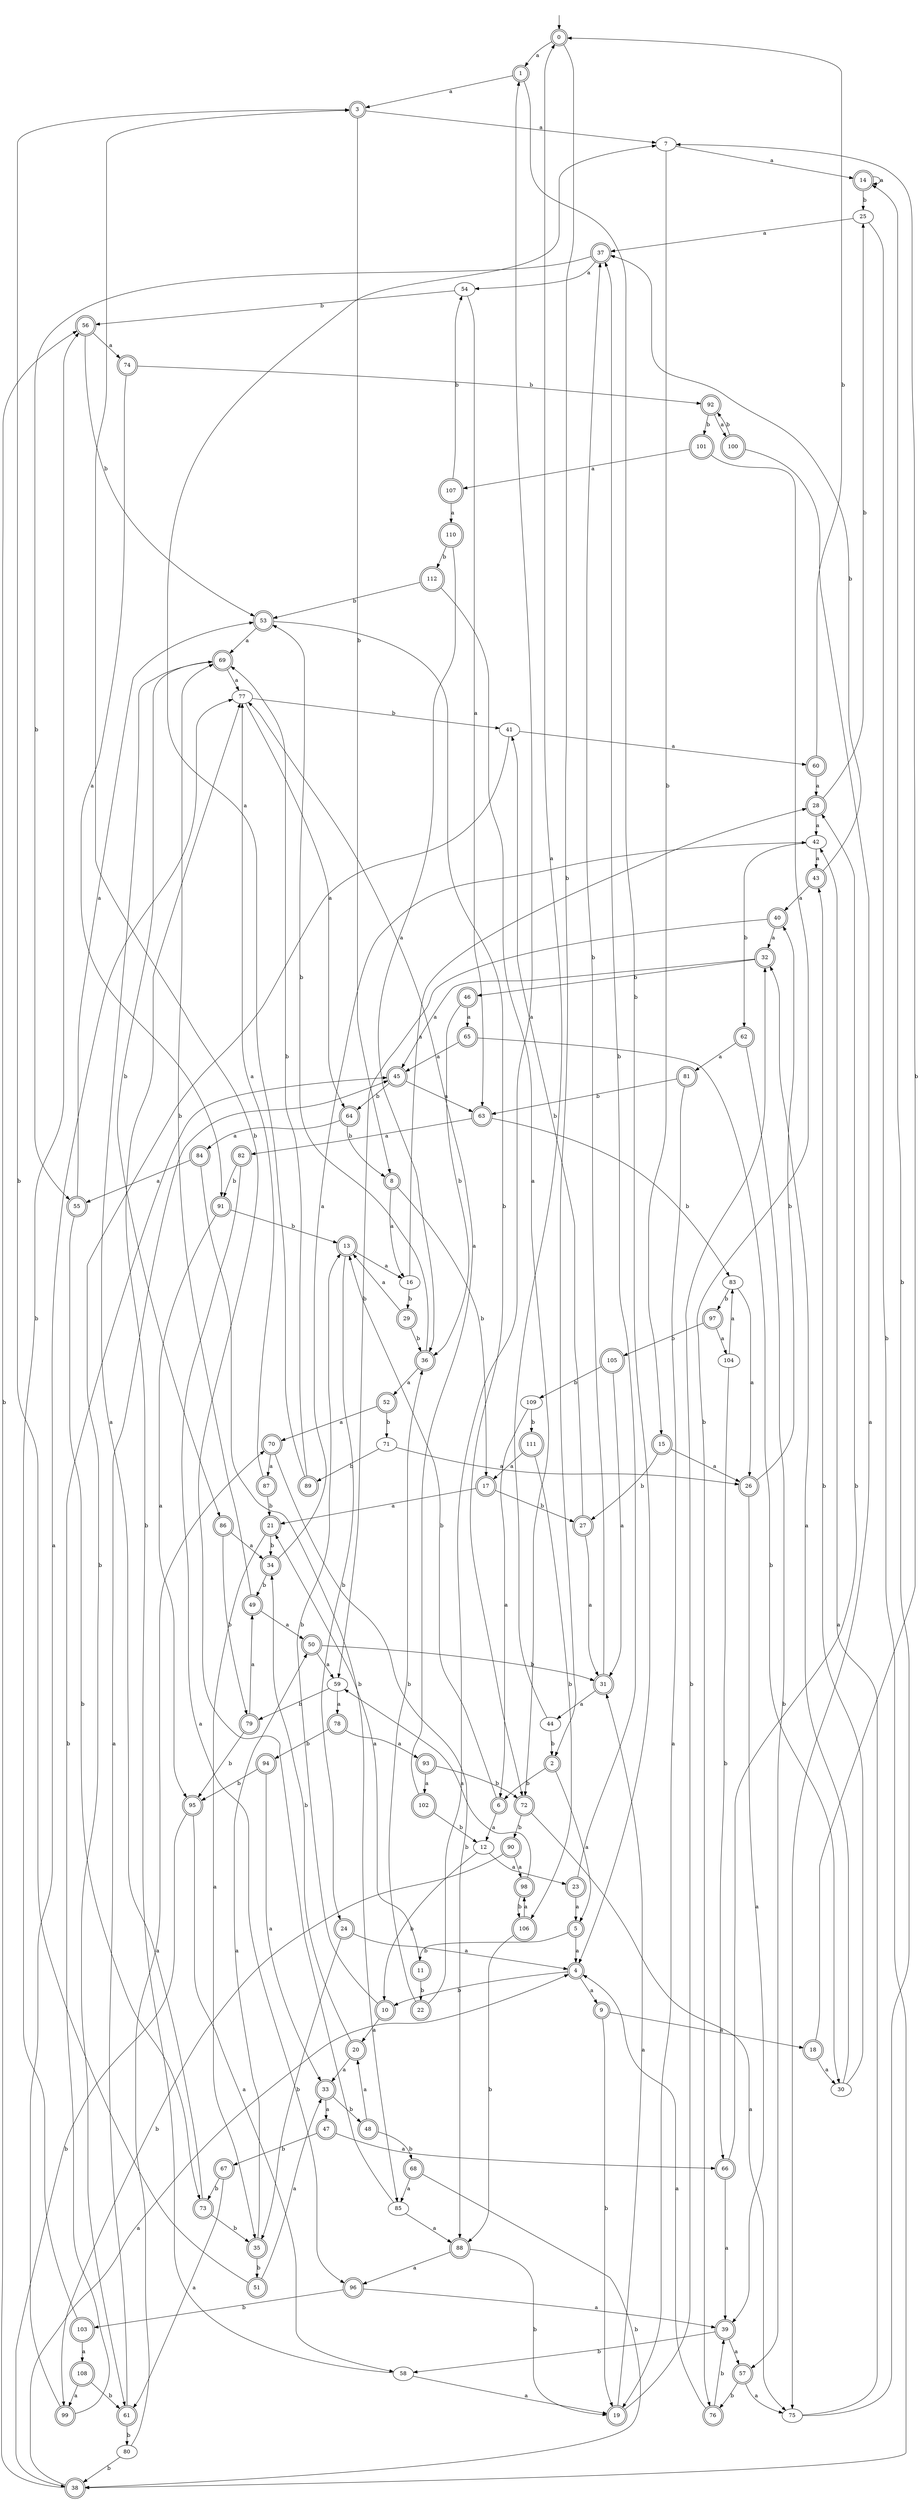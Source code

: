 digraph RandomDFA {
  __start0 [label="", shape=none];
  __start0 -> 0 [label=""];
  0 [shape=circle] [shape=doublecircle]
  0 -> 1 [label="a"]
  0 -> 2 [label="b"]
  1 [shape=doublecircle]
  1 -> 3 [label="a"]
  1 -> 4 [label="b"]
  2 [shape=doublecircle]
  2 -> 5 [label="a"]
  2 -> 6 [label="b"]
  3 [shape=doublecircle]
  3 -> 7 [label="a"]
  3 -> 8 [label="b"]
  4 [shape=doublecircle]
  4 -> 9 [label="a"]
  4 -> 10 [label="b"]
  5 [shape=doublecircle]
  5 -> 4 [label="a"]
  5 -> 11 [label="b"]
  6 [shape=doublecircle]
  6 -> 12 [label="a"]
  6 -> 13 [label="b"]
  7
  7 -> 14 [label="a"]
  7 -> 15 [label="b"]
  8 [shape=doublecircle]
  8 -> 16 [label="a"]
  8 -> 17 [label="b"]
  9 [shape=doublecircle]
  9 -> 18 [label="a"]
  9 -> 19 [label="b"]
  10 [shape=doublecircle]
  10 -> 20 [label="a"]
  10 -> 13 [label="b"]
  11 [shape=doublecircle]
  11 -> 21 [label="a"]
  11 -> 22 [label="b"]
  12
  12 -> 23 [label="a"]
  12 -> 10 [label="b"]
  13 [shape=doublecircle]
  13 -> 16 [label="a"]
  13 -> 24 [label="b"]
  14 [shape=doublecircle]
  14 -> 14 [label="a"]
  14 -> 25 [label="b"]
  15 [shape=doublecircle]
  15 -> 26 [label="a"]
  15 -> 27 [label="b"]
  16
  16 -> 28 [label="a"]
  16 -> 29 [label="b"]
  17 [shape=doublecircle]
  17 -> 21 [label="a"]
  17 -> 27 [label="b"]
  18 [shape=doublecircle]
  18 -> 30 [label="a"]
  18 -> 7 [label="b"]
  19 [shape=doublecircle]
  19 -> 31 [label="a"]
  19 -> 32 [label="b"]
  20 [shape=doublecircle]
  20 -> 33 [label="a"]
  20 -> 34 [label="b"]
  21 [shape=doublecircle]
  21 -> 35 [label="a"]
  21 -> 34 [label="b"]
  22 [shape=doublecircle]
  22 -> 1 [label="a"]
  22 -> 36 [label="b"]
  23 [shape=doublecircle]
  23 -> 5 [label="a"]
  23 -> 37 [label="b"]
  24 [shape=doublecircle]
  24 -> 4 [label="a"]
  24 -> 35 [label="b"]
  25
  25 -> 37 [label="a"]
  25 -> 38 [label="b"]
  26 [shape=doublecircle]
  26 -> 39 [label="a"]
  26 -> 40 [label="b"]
  27 [shape=doublecircle]
  27 -> 31 [label="a"]
  27 -> 41 [label="b"]
  28 [shape=doublecircle]
  28 -> 42 [label="a"]
  28 -> 25 [label="b"]
  29 [shape=doublecircle]
  29 -> 13 [label="a"]
  29 -> 36 [label="b"]
  30
  30 -> 32 [label="a"]
  30 -> 43 [label="b"]
  31 [shape=doublecircle]
  31 -> 44 [label="a"]
  31 -> 37 [label="b"]
  32 [shape=doublecircle]
  32 -> 45 [label="a"]
  32 -> 46 [label="b"]
  33 [shape=doublecircle]
  33 -> 47 [label="a"]
  33 -> 48 [label="b"]
  34 [shape=doublecircle]
  34 -> 42 [label="a"]
  34 -> 49 [label="b"]
  35 [shape=doublecircle]
  35 -> 50 [label="a"]
  35 -> 51 [label="b"]
  36 [shape=doublecircle]
  36 -> 52 [label="a"]
  36 -> 53 [label="b"]
  37 [shape=doublecircle]
  37 -> 54 [label="a"]
  37 -> 55 [label="b"]
  38 [shape=doublecircle]
  38 -> 4 [label="a"]
  38 -> 56 [label="b"]
  39 [shape=doublecircle]
  39 -> 57 [label="a"]
  39 -> 58 [label="b"]
  40 [shape=doublecircle]
  40 -> 32 [label="a"]
  40 -> 59 [label="b"]
  41
  41 -> 60 [label="a"]
  41 -> 61 [label="b"]
  42
  42 -> 43 [label="a"]
  42 -> 62 [label="b"]
  43 [shape=doublecircle]
  43 -> 40 [label="a"]
  43 -> 37 [label="b"]
  44
  44 -> 0 [label="a"]
  44 -> 2 [label="b"]
  45 [shape=doublecircle]
  45 -> 63 [label="a"]
  45 -> 64 [label="b"]
  46 [shape=doublecircle]
  46 -> 65 [label="a"]
  46 -> 36 [label="b"]
  47 [shape=doublecircle]
  47 -> 66 [label="a"]
  47 -> 67 [label="b"]
  48 [shape=doublecircle]
  48 -> 20 [label="a"]
  48 -> 68 [label="b"]
  49 [shape=doublecircle]
  49 -> 50 [label="a"]
  49 -> 69 [label="b"]
  50 [shape=doublecircle]
  50 -> 59 [label="a"]
  50 -> 31 [label="b"]
  51 [shape=doublecircle]
  51 -> 33 [label="a"]
  51 -> 3 [label="b"]
  52 [shape=doublecircle]
  52 -> 70 [label="a"]
  52 -> 71 [label="b"]
  53 [shape=doublecircle]
  53 -> 69 [label="a"]
  53 -> 72 [label="b"]
  54
  54 -> 63 [label="a"]
  54 -> 56 [label="b"]
  55 [shape=doublecircle]
  55 -> 53 [label="a"]
  55 -> 73 [label="b"]
  56 [shape=doublecircle]
  56 -> 74 [label="a"]
  56 -> 53 [label="b"]
  57 [shape=doublecircle]
  57 -> 75 [label="a"]
  57 -> 76 [label="b"]
  58
  58 -> 19 [label="a"]
  58 -> 77 [label="b"]
  59
  59 -> 78 [label="a"]
  59 -> 79 [label="b"]
  60 [shape=doublecircle]
  60 -> 28 [label="a"]
  60 -> 0 [label="b"]
  61 [shape=doublecircle]
  61 -> 45 [label="a"]
  61 -> 80 [label="b"]
  62 [shape=doublecircle]
  62 -> 81 [label="a"]
  62 -> 57 [label="b"]
  63 [shape=doublecircle]
  63 -> 82 [label="a"]
  63 -> 83 [label="b"]
  64 [shape=doublecircle]
  64 -> 84 [label="a"]
  64 -> 8 [label="b"]
  65 [shape=doublecircle]
  65 -> 45 [label="a"]
  65 -> 30 [label="b"]
  66 [shape=doublecircle]
  66 -> 39 [label="a"]
  66 -> 28 [label="b"]
  67 [shape=doublecircle]
  67 -> 61 [label="a"]
  67 -> 73 [label="b"]
  68 [shape=doublecircle]
  68 -> 85 [label="a"]
  68 -> 38 [label="b"]
  69 [shape=doublecircle]
  69 -> 77 [label="a"]
  69 -> 86 [label="b"]
  70 [shape=doublecircle]
  70 -> 87 [label="a"]
  70 -> 88 [label="b"]
  71
  71 -> 26 [label="a"]
  71 -> 89 [label="b"]
  72 [shape=doublecircle]
  72 -> 75 [label="a"]
  72 -> 90 [label="b"]
  73 [shape=doublecircle]
  73 -> 69 [label="a"]
  73 -> 35 [label="b"]
  74 [shape=doublecircle]
  74 -> 91 [label="a"]
  74 -> 92 [label="b"]
  75
  75 -> 42 [label="a"]
  75 -> 14 [label="b"]
  76 [shape=doublecircle]
  76 -> 4 [label="a"]
  76 -> 39 [label="b"]
  77
  77 -> 64 [label="a"]
  77 -> 41 [label="b"]
  78 [shape=doublecircle]
  78 -> 93 [label="a"]
  78 -> 94 [label="b"]
  79 [shape=doublecircle]
  79 -> 49 [label="a"]
  79 -> 95 [label="b"]
  80
  80 -> 70 [label="a"]
  80 -> 38 [label="b"]
  81 [shape=doublecircle]
  81 -> 19 [label="a"]
  81 -> 63 [label="b"]
  82 [shape=doublecircle]
  82 -> 96 [label="a"]
  82 -> 91 [label="b"]
  83
  83 -> 26 [label="a"]
  83 -> 97 [label="b"]
  84 [shape=doublecircle]
  84 -> 55 [label="a"]
  84 -> 85 [label="b"]
  85
  85 -> 88 [label="a"]
  85 -> 3 [label="b"]
  86 [shape=doublecircle]
  86 -> 34 [label="a"]
  86 -> 79 [label="b"]
  87 [shape=doublecircle]
  87 -> 77 [label="a"]
  87 -> 21 [label="b"]
  88 [shape=doublecircle]
  88 -> 96 [label="a"]
  88 -> 19 [label="b"]
  89 [shape=doublecircle]
  89 -> 7 [label="a"]
  89 -> 69 [label="b"]
  90 [shape=doublecircle]
  90 -> 98 [label="a"]
  90 -> 99 [label="b"]
  91 [shape=doublecircle]
  91 -> 95 [label="a"]
  91 -> 13 [label="b"]
  92 [shape=doublecircle]
  92 -> 100 [label="a"]
  92 -> 101 [label="b"]
  93 [shape=doublecircle]
  93 -> 102 [label="a"]
  93 -> 72 [label="b"]
  94 [shape=doublecircle]
  94 -> 33 [label="a"]
  94 -> 95 [label="b"]
  95 [shape=doublecircle]
  95 -> 58 [label="a"]
  95 -> 38 [label="b"]
  96 [shape=doublecircle]
  96 -> 39 [label="a"]
  96 -> 103 [label="b"]
  97 [shape=doublecircle]
  97 -> 104 [label="a"]
  97 -> 105 [label="b"]
  98 [shape=doublecircle]
  98 -> 59 [label="a"]
  98 -> 106 [label="b"]
  99 [shape=doublecircle]
  99 -> 77 [label="a"]
  99 -> 45 [label="b"]
  100 [shape=doublecircle]
  100 -> 75 [label="a"]
  100 -> 92 [label="b"]
  101 [shape=doublecircle]
  101 -> 107 [label="a"]
  101 -> 76 [label="b"]
  102 [shape=doublecircle]
  102 -> 77 [label="a"]
  102 -> 12 [label="b"]
  103 [shape=doublecircle]
  103 -> 108 [label="a"]
  103 -> 56 [label="b"]
  104
  104 -> 83 [label="a"]
  104 -> 66 [label="b"]
  105 [shape=doublecircle]
  105 -> 31 [label="a"]
  105 -> 109 [label="b"]
  106 [shape=doublecircle]
  106 -> 98 [label="a"]
  106 -> 88 [label="b"]
  107 [shape=doublecircle]
  107 -> 110 [label="a"]
  107 -> 54 [label="b"]
  108 [shape=doublecircle]
  108 -> 99 [label="a"]
  108 -> 61 [label="b"]
  109
  109 -> 6 [label="a"]
  109 -> 111 [label="b"]
  110 [shape=doublecircle]
  110 -> 36 [label="a"]
  110 -> 112 [label="b"]
  111 [shape=doublecircle]
  111 -> 17 [label="a"]
  111 -> 106 [label="b"]
  112 [shape=doublecircle]
  112 -> 72 [label="a"]
  112 -> 53 [label="b"]
}
